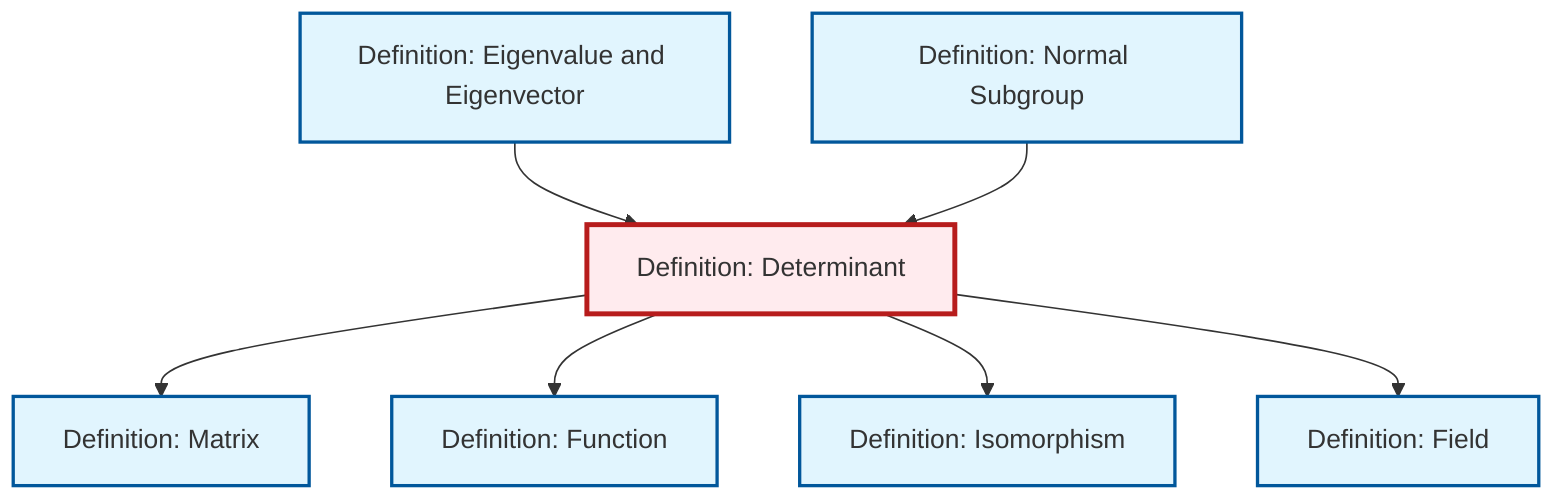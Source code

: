 graph TD
    classDef definition fill:#e1f5fe,stroke:#01579b,stroke-width:2px
    classDef theorem fill:#f3e5f5,stroke:#4a148c,stroke-width:2px
    classDef axiom fill:#fff3e0,stroke:#e65100,stroke-width:2px
    classDef example fill:#e8f5e9,stroke:#1b5e20,stroke-width:2px
    classDef current fill:#ffebee,stroke:#b71c1c,stroke-width:3px
    def-eigenvalue-eigenvector["Definition: Eigenvalue and Eigenvector"]:::definition
    def-function["Definition: Function"]:::definition
    def-normal-subgroup["Definition: Normal Subgroup"]:::definition
    def-isomorphism["Definition: Isomorphism"]:::definition
    def-determinant["Definition: Determinant"]:::definition
    def-field["Definition: Field"]:::definition
    def-matrix["Definition: Matrix"]:::definition
    def-determinant --> def-matrix
    def-eigenvalue-eigenvector --> def-determinant
    def-determinant --> def-function
    def-normal-subgroup --> def-determinant
    def-determinant --> def-isomorphism
    def-determinant --> def-field
    class def-determinant current